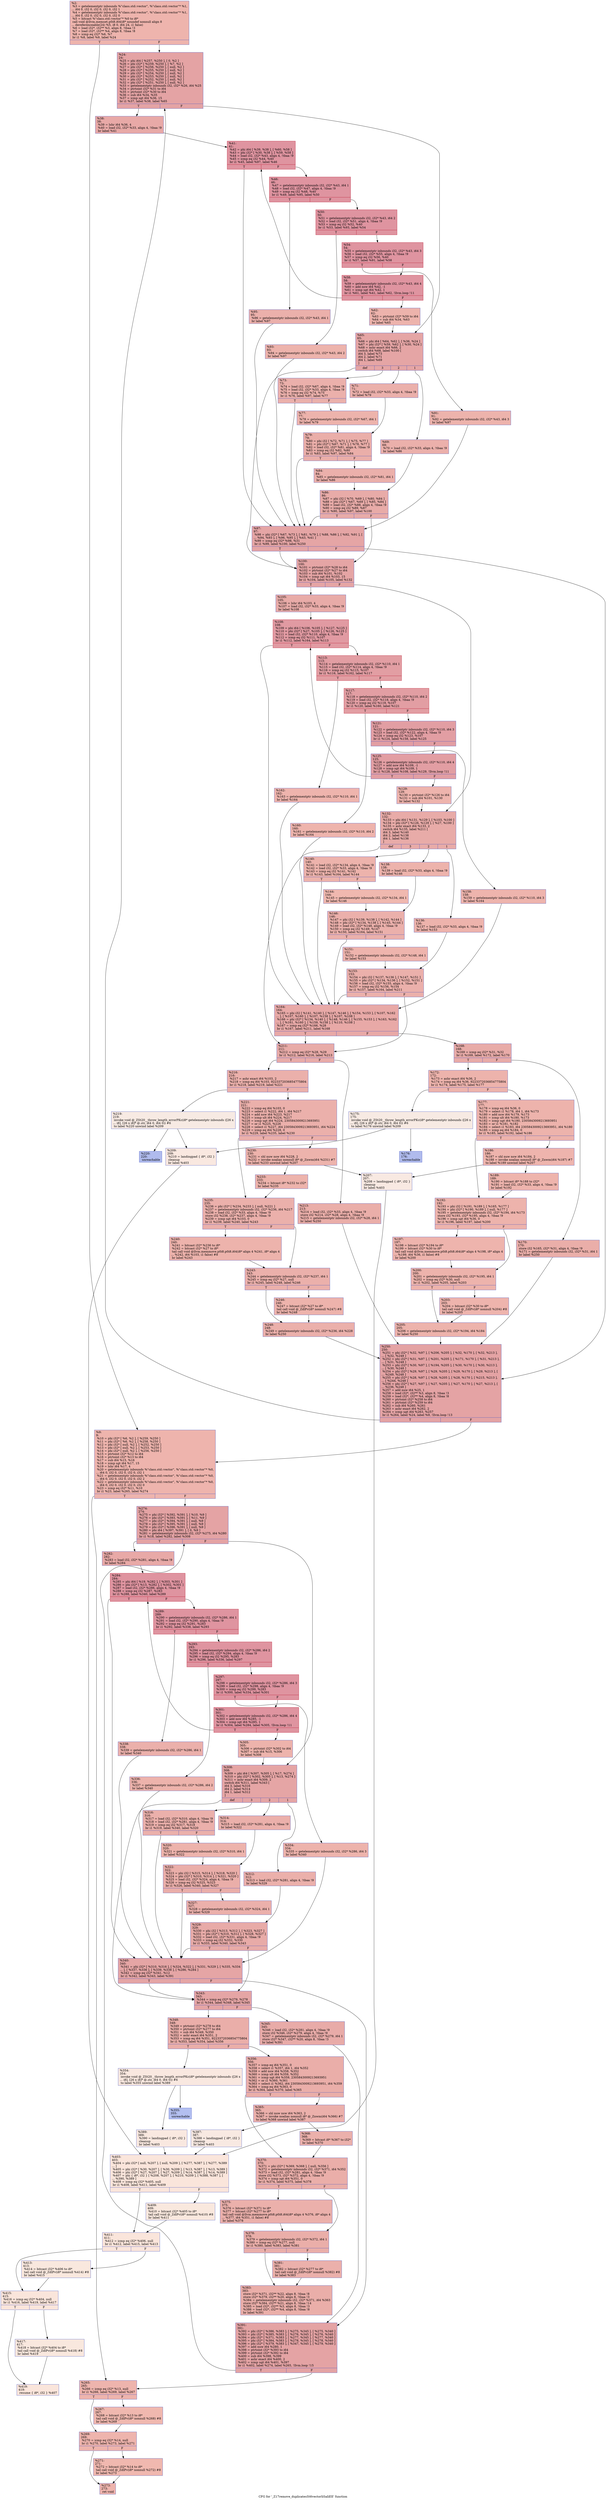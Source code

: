 digraph "CFG for '_Z17remove_duplicatesSt6vectorIiSaIiEE' function" {
	label="CFG for '_Z17remove_duplicatesSt6vectorIiSaIiEE' function";

	Node0x555f1c8ca290 [shape=record,color="#3d50c3ff", style=filled, fillcolor="#d8564670",label="{%2:\l  %3 = getelementptr inbounds %\"class.std::vector\", %\"class.std::vector\"* %1,\l... i64 0, i32 0, i32 0, i32 0, i32 1\l  %4 = getelementptr inbounds %\"class.std::vector\", %\"class.std::vector\"* %1,\l... i64 0, i32 0, i32 0, i32 0, i32 0\l  %5 = bitcast %\"class.std::vector\"* %0 to i8*\l  call void @llvm.memset.p0i8.i64(i8* noundef nonnull align 8\l... dereferenceable(24) %5, i8 0, i64 24, i1 false)\l  %6 = load i32*, i32** %3, align 8, !tbaa !3\l  %7 = load i32*, i32** %4, align 8, !tbaa !8\l  %8 = icmp eq i32* %6, %7\l  br i1 %8, label %9, label %24\l|{<s0>T|<s1>F}}"];
	Node0x555f1c8ca290:s0 -> Node0x555f1c8cac00;
	Node0x555f1c8ca290:s1 -> Node0x555f1c8cbe50;
	Node0x555f1c8cac00 [shape=record,color="#3d50c3ff", style=filled, fillcolor="#d8564670",label="{%9:\l9:                                                \l  %10 = phi i32* [ %6, %2 ], [ %259, %250 ]\l  %11 = phi i32* [ %6, %2 ], [ %258, %250 ]\l  %12 = phi i32* [ null, %2 ], [ %252, %250 ]\l  %13 = phi i32* [ null, %2 ], [ %253, %250 ]\l  %14 = phi i32* [ null, %2 ], [ %256, %250 ]\l  %15 = ptrtoint i32* %12 to i64\l  %16 = ptrtoint i32* %13 to i64\l  %17 = sub i64 %15, %16\l  %18 = icmp sgt i64 %17, 15\l  %19 = lshr i64 %17, 4\l  %20 = getelementptr inbounds %\"class.std::vector\", %\"class.std::vector\"* %0,\l... i64 0, i32 0, i32 0, i32 0, i32 1\l  %21 = getelementptr inbounds %\"class.std::vector\", %\"class.std::vector\"* %0,\l... i64 0, i32 0, i32 0, i32 0, i32 2\l  %22 = getelementptr inbounds %\"class.std::vector\", %\"class.std::vector\"* %0,\l... i64 0, i32 0, i32 0, i32 0, i32 0\l  %23 = icmp eq i32* %11, %10\l  br i1 %23, label %265, label %274\l|{<s0>T|<s1>F}}"];
	Node0x555f1c8cac00:s0 -> Node0x555f1c8ccbf0;
	Node0x555f1c8cac00:s1 -> Node0x555f1c8ccc80;
	Node0x555f1c8cbe50 [shape=record,color="#3d50c3ff", style=filled, fillcolor="#c32e3170",label="{%24:\l24:                                               \l  %25 = phi i64 [ %257, %250 ], [ 0, %2 ]\l  %26 = phi i32* [ %259, %250 ], [ %7, %2 ]\l  %27 = phi i32* [ %256, %250 ], [ null, %2 ]\l  %28 = phi i32* [ %255, %250 ], [ null, %2 ]\l  %29 = phi i32* [ %254, %250 ], [ null, %2 ]\l  %30 = phi i32* [ %253, %250 ], [ null, %2 ]\l  %31 = phi i32* [ %252, %250 ], [ null, %2 ]\l  %32 = phi i32* [ %251, %250 ], [ null, %2 ]\l  %33 = getelementptr inbounds i32, i32* %26, i64 %25\l  %34 = ptrtoint i32* %31 to i64\l  %35 = ptrtoint i32* %30 to i64\l  %36 = sub i64 %34, %35\l  %37 = icmp sgt i64 %36, 15\l  br i1 %37, label %38, label %65\l|{<s0>T|<s1>F}}"];
	Node0x555f1c8cbe50:s0 -> Node0x555f1c8cd970;
	Node0x555f1c8cbe50:s1 -> Node0x555f1c8cda00;
	Node0x555f1c8cd970 [shape=record,color="#3d50c3ff", style=filled, fillcolor="#ca3b3770",label="{%38:\l38:                                               \l  %39 = lshr i64 %36, 4\l  %40 = load i32, i32* %33, align 4, !tbaa !9\l  br label %41\l}"];
	Node0x555f1c8cd970 -> Node0x555f1c8cdd20;
	Node0x555f1c8cdd20 [shape=record,color="#b70d28ff", style=filled, fillcolor="#b70d2870",label="{%41:\l41:                                               \l  %42 = phi i64 [ %39, %38 ], [ %60, %58 ]\l  %43 = phi i32* [ %30, %38 ], [ %59, %58 ]\l  %44 = load i32, i32* %43, align 4, !tbaa !9\l  %45 = icmp eq i32 %44, %40\l  br i1 %45, label %97, label %46\l|{<s0>T|<s1>F}}"];
	Node0x555f1c8cdd20:s0 -> Node0x555f1c8ce7c0;
	Node0x555f1c8cdd20:s1 -> Node0x555f1c8ce850;
	Node0x555f1c8ce850 [shape=record,color="#b70d28ff", style=filled, fillcolor="#b70d2870",label="{%46:\l46:                                               \l  %47 = getelementptr inbounds i32, i32* %43, i64 1\l  %48 = load i32, i32* %47, align 4, !tbaa !9\l  %49 = icmp eq i32 %48, %40\l  br i1 %49, label %95, label %50\l|{<s0>T|<s1>F}}"];
	Node0x555f1c8ce850:s0 -> Node0x555f1c8ceb60;
	Node0x555f1c8ce850:s1 -> Node0x555f1c8cebb0;
	Node0x555f1c8cebb0 [shape=record,color="#b70d28ff", style=filled, fillcolor="#b70d2870",label="{%50:\l50:                                               \l  %51 = getelementptr inbounds i32, i32* %43, i64 2\l  %52 = load i32, i32* %51, align 4, !tbaa !9\l  %53 = icmp eq i32 %52, %40\l  br i1 %53, label %93, label %54\l|{<s0>T|<s1>F}}"];
	Node0x555f1c8cebb0:s0 -> Node0x555f1c8ceec0;
	Node0x555f1c8cebb0:s1 -> Node0x555f1c8cef10;
	Node0x555f1c8cef10 [shape=record,color="#b70d28ff", style=filled, fillcolor="#b70d2870",label="{%54:\l54:                                               \l  %55 = getelementptr inbounds i32, i32* %43, i64 3\l  %56 = load i32, i32* %55, align 4, !tbaa !9\l  %57 = icmp eq i32 %56, %40\l  br i1 %57, label %91, label %58\l|{<s0>T|<s1>F}}"];
	Node0x555f1c8cef10:s0 -> Node0x555f1c8cf220;
	Node0x555f1c8cef10:s1 -> Node0x555f1c8cde50;
	Node0x555f1c8cde50 [shape=record,color="#b70d28ff", style=filled, fillcolor="#b70d2870",label="{%58:\l58:                                               \l  %59 = getelementptr inbounds i32, i32* %43, i64 4\l  %60 = add nsw i64 %42, -1\l  %61 = icmp sgt i64 %42, 1\l  br i1 %61, label %41, label %62, !llvm.loop !11\l|{<s0>T|<s1>F}}"];
	Node0x555f1c8cde50:s0 -> Node0x555f1c8cdd20;
	Node0x555f1c8cde50:s1 -> Node0x555f1c8cf4e0;
	Node0x555f1c8cf4e0 [shape=record,color="#3d50c3ff", style=filled, fillcolor="#d6524470",label="{%62:\l62:                                               \l  %63 = ptrtoint i32* %59 to i64\l  %64 = sub i64 %34, %63\l  br label %65\l}"];
	Node0x555f1c8cf4e0 -> Node0x555f1c8cda00;
	Node0x555f1c8cda00 [shape=record,color="#3d50c3ff", style=filled, fillcolor="#c5333470",label="{%65:\l65:                                               \l  %66 = phi i64 [ %64, %62 ], [ %36, %24 ]\l  %67 = phi i32* [ %59, %62 ], [ %30, %24 ]\l  %68 = ashr exact i64 %66, 2\l  switch i64 %68, label %100 [\l    i64 3, label %73\l    i64 2, label %71\l    i64 1, label %69\l  ]\l|{<s0>def|<s1>3|<s2>2|<s3>1}}"];
	Node0x555f1c8cda00:s0 -> Node0x555f1c8cfdf0;
	Node0x555f1c8cda00:s1 -> Node0x555f1c8cfe40;
	Node0x555f1c8cda00:s2 -> Node0x555f1c8cfe90;
	Node0x555f1c8cda00:s3 -> Node0x555f1c8cff20;
	Node0x555f1c8cff20 [shape=record,color="#3d50c3ff", style=filled, fillcolor="#d24b4070",label="{%69:\l69:                                               \l  %70 = load i32, i32* %33, align 4, !tbaa !9\l  br label %86\l}"];
	Node0x555f1c8cff20 -> Node0x555f1c8d0070;
	Node0x555f1c8cfe90 [shape=record,color="#3d50c3ff", style=filled, fillcolor="#d24b4070",label="{%71:\l71:                                               \l  %72 = load i32, i32* %33, align 4, !tbaa !9\l  br label %79\l}"];
	Node0x555f1c8cfe90 -> Node0x555f1c8d01a0;
	Node0x555f1c8cfe40 [shape=record,color="#3d50c3ff", style=filled, fillcolor="#d24b4070",label="{%73:\l73:                                               \l  %74 = load i32, i32* %67, align 4, !tbaa !9\l  %75 = load i32, i32* %33, align 4, !tbaa !9\l  %76 = icmp eq i32 %74, %75\l  br i1 %76, label %97, label %77\l|{<s0>T|<s1>F}}"];
	Node0x555f1c8cfe40:s0 -> Node0x555f1c8ce7c0;
	Node0x555f1c8cfe40:s1 -> Node0x555f1c8d03d0;
	Node0x555f1c8d03d0 [shape=record,color="#3d50c3ff", style=filled, fillcolor="#d6524470",label="{%77:\l77:                                               \l  %78 = getelementptr inbounds i32, i32* %67, i64 1\l  br label %79\l}"];
	Node0x555f1c8d03d0 -> Node0x555f1c8d01a0;
	Node0x555f1c8d01a0 [shape=record,color="#3d50c3ff", style=filled, fillcolor="#d0473d70",label="{%79:\l79:                                               \l  %80 = phi i32 [ %72, %71 ], [ %75, %77 ]\l  %81 = phi i32* [ %67, %71 ], [ %78, %77 ]\l  %82 = load i32, i32* %81, align 4, !tbaa !9\l  %83 = icmp eq i32 %82, %80\l  br i1 %83, label %97, label %84\l|{<s0>T|<s1>F}}"];
	Node0x555f1c8d01a0:s0 -> Node0x555f1c8ce7c0;
	Node0x555f1c8d01a0:s1 -> Node0x555f1c8d0840;
	Node0x555f1c8d0840 [shape=record,color="#3d50c3ff", style=filled, fillcolor="#d24b4070",label="{%84:\l84:                                               \l  %85 = getelementptr inbounds i32, i32* %81, i64 1\l  br label %86\l}"];
	Node0x555f1c8d0840 -> Node0x555f1c8d0070;
	Node0x555f1c8d0070 [shape=record,color="#3d50c3ff", style=filled, fillcolor="#cc403a70",label="{%86:\l86:                                               \l  %87 = phi i32 [ %70, %69 ], [ %80, %84 ]\l  %88 = phi i32* [ %67, %69 ], [ %85, %84 ]\l  %89 = load i32, i32* %88, align 4, !tbaa !9\l  %90 = icmp eq i32 %89, %87\l  br i1 %90, label %97, label %100\l|{<s0>T|<s1>F}}"];
	Node0x555f1c8d0070:s0 -> Node0x555f1c8ce7c0;
	Node0x555f1c8d0070:s1 -> Node0x555f1c8cfdf0;
	Node0x555f1c8cf220 [shape=record,color="#3d50c3ff", style=filled, fillcolor="#d6524470",label="{%91:\l91:                                               \l  %92 = getelementptr inbounds i32, i32* %43, i64 3\l  br label %97\l}"];
	Node0x555f1c8cf220 -> Node0x555f1c8ce7c0;
	Node0x555f1c8ceec0 [shape=record,color="#3d50c3ff", style=filled, fillcolor="#d6524470",label="{%93:\l93:                                               \l  %94 = getelementptr inbounds i32, i32* %43, i64 2\l  br label %97\l}"];
	Node0x555f1c8ceec0 -> Node0x555f1c8ce7c0;
	Node0x555f1c8ceb60 [shape=record,color="#3d50c3ff", style=filled, fillcolor="#d24b4070",label="{%95:\l95:                                               \l  %96 = getelementptr inbounds i32, i32* %43, i64 1\l  br label %97\l}"];
	Node0x555f1c8ceb60 -> Node0x555f1c8ce7c0;
	Node0x555f1c8ce7c0 [shape=record,color="#3d50c3ff", style=filled, fillcolor="#c5333470",label="{%97:\l97:                                               \l  %98 = phi i32* [ %67, %73 ], [ %81, %79 ], [ %88, %86 ], [ %92, %91 ], [\l... %94, %93 ], [ %96, %95 ], [ %43, %41 ]\l  %99 = icmp eq i32* %98, %31\l  br i1 %99, label %100, label %250\l|{<s0>T|<s1>F}}"];
	Node0x555f1c8ce7c0:s0 -> Node0x555f1c8cfdf0;
	Node0x555f1c8ce7c0:s1 -> Node0x555f1c8cbf90;
	Node0x555f1c8cfdf0 [shape=record,color="#3d50c3ff", style=filled, fillcolor="#c5333470",label="{%100:\l100:                                              \l  %101 = ptrtoint i32* %28 to i64\l  %102 = ptrtoint i32* %27 to i64\l  %103 = sub i64 %101, %102\l  %104 = icmp sgt i64 %103, 15\l  br i1 %104, label %105, label %132\l|{<s0>T|<s1>F}}"];
	Node0x555f1c8cfdf0:s0 -> Node0x555f1c8d1540;
	Node0x555f1c8cfdf0:s1 -> Node0x555f1c8d1590;
	Node0x555f1c8d1540 [shape=record,color="#3d50c3ff", style=filled, fillcolor="#cc403a70",label="{%105:\l105:                                              \l  %106 = lshr i64 %103, 4\l  %107 = load i32, i32* %33, align 4, !tbaa !9\l  br label %108\l}"];
	Node0x555f1c8d1540 -> Node0x555f1c8d1790;
	Node0x555f1c8d1790 [shape=record,color="#b70d28ff", style=filled, fillcolor="#bb1b2c70",label="{%108:\l108:                                              \l  %109 = phi i64 [ %106, %105 ], [ %127, %125 ]\l  %110 = phi i32* [ %27, %105 ], [ %126, %125 ]\l  %111 = load i32, i32* %110, align 4, !tbaa !9\l  %112 = icmp eq i32 %111, %107\l  br i1 %112, label %164, label %113\l|{<s0>T|<s1>F}}"];
	Node0x555f1c8d1790:s0 -> Node0x555f1c8d1b30;
	Node0x555f1c8d1790:s1 -> Node0x555f1c8d1b80;
	Node0x555f1c8d1b80 [shape=record,color="#b70d28ff", style=filled, fillcolor="#be242e70",label="{%113:\l113:                                              \l  %114 = getelementptr inbounds i32, i32* %110, i64 1\l  %115 = load i32, i32* %114, align 4, !tbaa !9\l  %116 = icmp eq i32 %115, %107\l  br i1 %116, label %162, label %117\l|{<s0>T|<s1>F}}"];
	Node0x555f1c8d1b80:s0 -> Node0x555f1c8d1e20;
	Node0x555f1c8d1b80:s1 -> Node0x555f1c8d1e70;
	Node0x555f1c8d1e70 [shape=record,color="#b70d28ff", style=filled, fillcolor="#be242e70",label="{%117:\l117:                                              \l  %118 = getelementptr inbounds i32, i32* %110, i64 2\l  %119 = load i32, i32* %118, align 4, !tbaa !9\l  %120 = icmp eq i32 %119, %107\l  br i1 %120, label %160, label %121\l|{<s0>T|<s1>F}}"];
	Node0x555f1c8d1e70:s0 -> Node0x555f1c8d2110;
	Node0x555f1c8d1e70:s1 -> Node0x555f1c8d2160;
	Node0x555f1c8d2160 [shape=record,color="#3d50c3ff", style=filled, fillcolor="#be242e70",label="{%121:\l121:                                              \l  %122 = getelementptr inbounds i32, i32* %110, i64 3\l  %123 = load i32, i32* %122, align 4, !tbaa !9\l  %124 = icmp eq i32 %123, %107\l  br i1 %124, label %158, label %125\l|{<s0>T|<s1>F}}"];
	Node0x555f1c8d2160:s0 -> Node0x555f1c8d2400;
	Node0x555f1c8d2160:s1 -> Node0x555f1c8d1850;
	Node0x555f1c8d1850 [shape=record,color="#3d50c3ff", style=filled, fillcolor="#be242e70",label="{%125:\l125:                                              \l  %126 = getelementptr inbounds i32, i32* %110, i64 4\l  %127 = add nsw i64 %109, -1\l  %128 = icmp sgt i64 %109, 1\l  br i1 %128, label %108, label %129, !llvm.loop !11\l|{<s0>T|<s1>F}}"];
	Node0x555f1c8d1850:s0 -> Node0x555f1c8d1790;
	Node0x555f1c8d1850:s1 -> Node0x555f1c8d2ed0;
	Node0x555f1c8d2ed0 [shape=record,color="#3d50c3ff", style=filled, fillcolor="#d8564670",label="{%129:\l129:                                              \l  %130 = ptrtoint i32* %126 to i64\l  %131 = sub i64 %101, %130\l  br label %132\l}"];
	Node0x555f1c8d2ed0 -> Node0x555f1c8d1590;
	Node0x555f1c8d1590 [shape=record,color="#3d50c3ff", style=filled, fillcolor="#cc403a70",label="{%132:\l132:                                              \l  %133 = phi i64 [ %131, %129 ], [ %103, %100 ]\l  %134 = phi i32* [ %126, %129 ], [ %27, %100 ]\l  %135 = ashr exact i64 %133, 2\l  switch i64 %135, label %211 [\l    i64 3, label %140\l    i64 2, label %138\l    i64 1, label %136\l  ]\l|{<s0>def|<s1>3|<s2>2|<s3>1}}"];
	Node0x555f1c8d1590:s0 -> Node0x555f1c8d3940;
	Node0x555f1c8d1590:s1 -> Node0x555f1c8d3990;
	Node0x555f1c8d1590:s2 -> Node0x555f1c8d39e0;
	Node0x555f1c8d1590:s3 -> Node0x555f1c8d3a30;
	Node0x555f1c8d3a30 [shape=record,color="#3d50c3ff", style=filled, fillcolor="#d6524470",label="{%136:\l136:                                              \l  %137 = load i32, i32* %33, align 4, !tbaa !9\l  br label %153\l}"];
	Node0x555f1c8d3a30 -> Node0x555f1c8d3c50;
	Node0x555f1c8d39e0 [shape=record,color="#3d50c3ff", style=filled, fillcolor="#d6524470",label="{%138:\l138:                                              \l  %139 = load i32, i32* %33, align 4, !tbaa !9\l  br label %146\l}"];
	Node0x555f1c8d39e0 -> Node0x555f1c8d3d80;
	Node0x555f1c8d3990 [shape=record,color="#3d50c3ff", style=filled, fillcolor="#d6524470",label="{%140:\l140:                                              \l  %141 = load i32, i32* %134, align 4, !tbaa !9\l  %142 = load i32, i32* %33, align 4, !tbaa !9\l  %143 = icmp eq i32 %141, %142\l  br i1 %143, label %164, label %144\l|{<s0>T|<s1>F}}"];
	Node0x555f1c8d3990:s0 -> Node0x555f1c8d1b30;
	Node0x555f1c8d3990:s1 -> Node0x555f1c8d3fb0;
	Node0x555f1c8d3fb0 [shape=record,color="#3d50c3ff", style=filled, fillcolor="#dc5d4a70",label="{%144:\l144:                                              \l  %145 = getelementptr inbounds i32, i32* %134, i64 1\l  br label %146\l}"];
	Node0x555f1c8d3fb0 -> Node0x555f1c8d3d80;
	Node0x555f1c8d3d80 [shape=record,color="#3d50c3ff", style=filled, fillcolor="#d24b4070",label="{%146:\l146:                                              \l  %147 = phi i32 [ %139, %138 ], [ %142, %144 ]\l  %148 = phi i32* [ %134, %138 ], [ %145, %144 ]\l  %149 = load i32, i32* %148, align 4, !tbaa !9\l  %150 = icmp eq i32 %149, %147\l  br i1 %150, label %164, label %151\l|{<s0>T|<s1>F}}"];
	Node0x555f1c8d3d80:s0 -> Node0x555f1c8d1b30;
	Node0x555f1c8d3d80:s1 -> Node0x555f1c8d4420;
	Node0x555f1c8d4420 [shape=record,color="#3d50c3ff", style=filled, fillcolor="#d8564670",label="{%151:\l151:                                              \l  %152 = getelementptr inbounds i32, i32* %148, i64 1\l  br label %153\l}"];
	Node0x555f1c8d4420 -> Node0x555f1c8d3c50;
	Node0x555f1c8d3c50 [shape=record,color="#3d50c3ff", style=filled, fillcolor="#d24b4070",label="{%153:\l153:                                              \l  %154 = phi i32 [ %137, %136 ], [ %147, %151 ]\l  %155 = phi i32* [ %134, %136 ], [ %152, %151 ]\l  %156 = load i32, i32* %155, align 4, !tbaa !9\l  %157 = icmp eq i32 %156, %154\l  br i1 %157, label %164, label %211\l|{<s0>T|<s1>F}}"];
	Node0x555f1c8d3c50:s0 -> Node0x555f1c8d1b30;
	Node0x555f1c8d3c50:s1 -> Node0x555f1c8d3940;
	Node0x555f1c8d2400 [shape=record,color="#3d50c3ff", style=filled, fillcolor="#d8564670",label="{%158:\l158:                                              \l  %159 = getelementptr inbounds i32, i32* %110, i64 3\l  br label %164\l}"];
	Node0x555f1c8d2400 -> Node0x555f1c8d1b30;
	Node0x555f1c8d2110 [shape=record,color="#3d50c3ff", style=filled, fillcolor="#d8564670",label="{%160:\l160:                                              \l  %161 = getelementptr inbounds i32, i32* %110, i64 2\l  br label %164\l}"];
	Node0x555f1c8d2110 -> Node0x555f1c8d1b30;
	Node0x555f1c8d1e20 [shape=record,color="#3d50c3ff", style=filled, fillcolor="#d8564670",label="{%162:\l162:                                              \l  %163 = getelementptr inbounds i32, i32* %110, i64 1\l  br label %164\l}"];
	Node0x555f1c8d1e20 -> Node0x555f1c8d1b30;
	Node0x555f1c8d1b30 [shape=record,color="#3d50c3ff", style=filled, fillcolor="#ca3b3770",label="{%164:\l164:                                              \l  %165 = phi i32 [ %141, %140 ], [ %147, %146 ], [ %154, %153 ], [ %107, %162\l... ], [ %107, %160 ], [ %107, %158 ], [ %107, %108 ]\l  %166 = phi i32* [ %134, %140 ], [ %148, %146 ], [ %155, %153 ], [ %163, %162\l... ], [ %161, %160 ], [ %159, %158 ], [ %110, %108 ]\l  %167 = icmp eq i32* %166, %28\l  br i1 %167, label %211, label %168\l|{<s0>T|<s1>F}}"];
	Node0x555f1c8d1b30:s0 -> Node0x555f1c8d3940;
	Node0x555f1c8d1b30:s1 -> Node0x555f1c8d4fe0;
	Node0x555f1c8d4fe0 [shape=record,color="#3d50c3ff", style=filled, fillcolor="#cc403a70",label="{%168:\l168:                                              \l  %169 = icmp eq i32* %31, %32\l  br i1 %169, label %172, label %170\l|{<s0>T|<s1>F}}"];
	Node0x555f1c8d4fe0:s0 -> Node0x555f1c8d5170;
	Node0x555f1c8d4fe0:s1 -> Node0x555f1c8d51c0;
	Node0x555f1c8d51c0 [shape=record,color="#3d50c3ff", style=filled, fillcolor="#d0473d70",label="{%170:\l170:                                              \l  store i32 %165, i32* %31, align 4, !tbaa !9\l  %171 = getelementptr inbounds i32, i32* %31, i64 1\l  br label %250\l}"];
	Node0x555f1c8d51c0 -> Node0x555f1c8cbf90;
	Node0x555f1c8d5170 [shape=record,color="#3d50c3ff", style=filled, fillcolor="#d6524470",label="{%172:\l172:                                              \l  %173 = ashr exact i64 %36, 2\l  %174 = icmp eq i64 %36, 9223372036854775804\l  br i1 %174, label %175, label %177\l|{<s0>T|<s1>F}}"];
	Node0x555f1c8d5170:s0 -> Node0x555f1c8d55a0;
	Node0x555f1c8d5170:s1 -> Node0x555f1c8d55f0;
	Node0x555f1c8d55a0 [shape=record,color="#3d50c3ff", style=filled, fillcolor="#eed0c070",label="{%175:\l175:                                              \l  invoke void @_ZSt20__throw_length_errorPKc(i8* getelementptr inbounds ([26 x\l... i8], [26 x i8]* @.str, i64 0, i64 0)) #6\l          to label %176 unwind label %209\l}"];
	Node0x555f1c8d55a0 -> Node0x555f1c8d5780;
	Node0x555f1c8d55a0 -> Node0x555f1c8d57d0;
	Node0x555f1c8d5780 [shape=record,color="#3d50c3ff", style=filled, fillcolor="#4c66d670",label="{%176:\l176:                                              \l  unreachable\l}"];
	Node0x555f1c8d55f0 [shape=record,color="#3d50c3ff", style=filled, fillcolor="#d6524470",label="{%177:\l177:                                              \l  %178 = icmp eq i64 %36, 0\l  %179 = select i1 %178, i64 1, i64 %173\l  %180 = add nsw i64 %179, %173\l  %181 = icmp ult i64 %180, %173\l  %182 = icmp ugt i64 %180, 2305843009213693951\l  %183 = or i1 %181, %182\l  %184 = select i1 %183, i64 2305843009213693951, i64 %180\l  %185 = icmp eq i64 %184, 0\l  br i1 %185, label %192, label %186\l|{<s0>T|<s1>F}}"];
	Node0x555f1c8d55f0:s0 -> Node0x555f1c8d5ef0;
	Node0x555f1c8d55f0:s1 -> Node0x555f1c8d5f40;
	Node0x555f1c8d5f40 [shape=record,color="#3d50c3ff", style=filled, fillcolor="#d8564670",label="{%186:\l186:                                              \l  %187 = shl nuw nsw i64 %184, 2\l  %188 = invoke noalias nonnull i8* @_Znwm(i64 %187) #7\l          to label %189 unwind label %207\l}"];
	Node0x555f1c8d5f40 -> Node0x555f1c8d60d0;
	Node0x555f1c8d5f40 -> Node0x555f1c8d6120;
	Node0x555f1c8d60d0 [shape=record,color="#3d50c3ff", style=filled, fillcolor="#d8564670",label="{%189:\l189:                                              \l  %190 = bitcast i8* %188 to i32*\l  %191 = load i32, i32* %33, align 4, !tbaa !9\l  br label %192\l}"];
	Node0x555f1c8d60d0 -> Node0x555f1c8d5ef0;
	Node0x555f1c8d5ef0 [shape=record,color="#3d50c3ff", style=filled, fillcolor="#d6524470",label="{%192:\l192:                                              \l  %193 = phi i32 [ %191, %189 ], [ %165, %177 ]\l  %194 = phi i32* [ %190, %189 ], [ null, %177 ]\l  %195 = getelementptr inbounds i32, i32* %194, i64 %173\l  store i32 %193, i32* %195, align 4, !tbaa !9\l  %196 = icmp sgt i64 %36, 0\l  br i1 %196, label %197, label %200\l|{<s0>T|<s1>F}}"];
	Node0x555f1c8d5ef0:s0 -> Node0x555f1c8d67c0;
	Node0x555f1c8d5ef0:s1 -> Node0x555f1c8d6810;
	Node0x555f1c8d67c0 [shape=record,color="#3d50c3ff", style=filled, fillcolor="#d8564670",label="{%197:\l197:                                              \l  %198 = bitcast i32* %194 to i8*\l  %199 = bitcast i32* %30 to i8*\l  tail call void @llvm.memmove.p0i8.p0i8.i64(i8* align 4 %198, i8* align 4\l... %199, i64 %36, i1 false) #8\l  br label %200\l}"];
	Node0x555f1c8d67c0 -> Node0x555f1c8d6810;
	Node0x555f1c8d6810 [shape=record,color="#3d50c3ff", style=filled, fillcolor="#d6524470",label="{%200:\l200:                                              \l  %201 = getelementptr inbounds i32, i32* %195, i64 1\l  %202 = icmp eq i32* %30, null\l  br i1 %202, label %205, label %203\l|{<s0>T|<s1>F}}"];
	Node0x555f1c8d6810:s0 -> Node0x555f1c8d6ea0;
	Node0x555f1c8d6810:s1 -> Node0x555f1c8d6ef0;
	Node0x555f1c8d6ef0 [shape=record,color="#3d50c3ff", style=filled, fillcolor="#d8564670",label="{%203:\l203:                                              \l  %204 = bitcast i32* %30 to i8*\l  tail call void @_ZdlPv(i8* nonnull %204) #8\l  br label %205\l}"];
	Node0x555f1c8d6ef0 -> Node0x555f1c8d6ea0;
	Node0x555f1c8d6ea0 [shape=record,color="#3d50c3ff", style=filled, fillcolor="#d6524470",label="{%205:\l205:                                              \l  %206 = getelementptr inbounds i32, i32* %194, i64 %184\l  br label %250\l}"];
	Node0x555f1c8d6ea0 -> Node0x555f1c8cbf90;
	Node0x555f1c8d6120 [shape=record,color="#3d50c3ff", style=filled, fillcolor="#efcebd70",label="{%207:\l207:                                              \l  %208 = landingpad \{ i8*, i32 \}\l          cleanup\l  br label %403\l}"];
	Node0x555f1c8d6120 -> Node0x555f1c8d7410;
	Node0x555f1c8d57d0 [shape=record,color="#3d50c3ff", style=filled, fillcolor="#f1ccb870",label="{%209:\l209:                                              \l  %210 = landingpad \{ i8*, i32 \}\l          cleanup\l  br label %403\l}"];
	Node0x555f1c8d57d0 -> Node0x555f1c8d7410;
	Node0x555f1c8d3940 [shape=record,color="#3d50c3ff", style=filled, fillcolor="#cc403a70",label="{%211:\l211:                                              \l  %212 = icmp eq i32* %28, %29\l  br i1 %212, label %216, label %213\l|{<s0>T|<s1>F}}"];
	Node0x555f1c8d3940:s0 -> Node0x555f1c8d7640;
	Node0x555f1c8d3940:s1 -> Node0x555f1c8d7690;
	Node0x555f1c8d7690 [shape=record,color="#3d50c3ff", style=filled, fillcolor="#d0473d70",label="{%213:\l213:                                              \l  %214 = load i32, i32* %33, align 4, !tbaa !9\l  store i32 %214, i32* %28, align 4, !tbaa !9\l  %215 = getelementptr inbounds i32, i32* %28, i64 1\l  br label %250\l}"];
	Node0x555f1c8d7690 -> Node0x555f1c8cbf90;
	Node0x555f1c8d7640 [shape=record,color="#3d50c3ff", style=filled, fillcolor="#d24b4070",label="{%216:\l216:                                              \l  %217 = ashr exact i64 %103, 2\l  %218 = icmp eq i64 %103, 9223372036854775804\l  br i1 %218, label %219, label %221\l|{<s0>T|<s1>F}}"];
	Node0x555f1c8d7640:s0 -> Node0x555f1c8d7ae0;
	Node0x555f1c8d7640:s1 -> Node0x555f1c8d7b30;
	Node0x555f1c8d7ae0 [shape=record,color="#3d50c3ff", style=filled, fillcolor="#eed0c070",label="{%219:\l219:                                              \l  invoke void @_ZSt20__throw_length_errorPKc(i8* getelementptr inbounds ([26 x\l... i8], [26 x i8]* @.str, i64 0, i64 0)) #6\l          to label %220 unwind label %209\l}"];
	Node0x555f1c8d7ae0 -> Node0x555f1c8d7c60;
	Node0x555f1c8d7ae0 -> Node0x555f1c8d57d0;
	Node0x555f1c8d7c60 [shape=record,color="#3d50c3ff", style=filled, fillcolor="#4c66d670",label="{%220:\l220:                                              \l  unreachable\l}"];
	Node0x555f1c8d7b30 [shape=record,color="#3d50c3ff", style=filled, fillcolor="#d24b4070",label="{%221:\l221:                                              \l  %222 = icmp eq i64 %103, 0\l  %223 = select i1 %222, i64 1, i64 %217\l  %224 = add nsw i64 %223, %217\l  %225 = icmp ult i64 %224, %217\l  %226 = icmp ugt i64 %224, 2305843009213693951\l  %227 = or i1 %225, %226\l  %228 = select i1 %227, i64 2305843009213693951, i64 %224\l  %229 = icmp eq i64 %228, 0\l  br i1 %229, label %235, label %230\l|{<s0>T|<s1>F}}"];
	Node0x555f1c8d7b30:s0 -> Node0x555f1c8d8260;
	Node0x555f1c8d7b30:s1 -> Node0x555f1c8d82b0;
	Node0x555f1c8d82b0 [shape=record,color="#3d50c3ff", style=filled, fillcolor="#d6524470",label="{%230:\l230:                                              \l  %231 = shl nuw nsw i64 %228, 2\l  %232 = invoke noalias nonnull i8* @_Znwm(i64 %231) #7\l          to label %233 unwind label %207\l}"];
	Node0x555f1c8d82b0 -> Node0x555f1c8d8440;
	Node0x555f1c8d82b0 -> Node0x555f1c8d6120;
	Node0x555f1c8d8440 [shape=record,color="#3d50c3ff", style=filled, fillcolor="#d6524470",label="{%233:\l233:                                              \l  %234 = bitcast i8* %232 to i32*\l  br label %235\l}"];
	Node0x555f1c8d8440 -> Node0x555f1c8d8260;
	Node0x555f1c8d8260 [shape=record,color="#3d50c3ff", style=filled, fillcolor="#d24b4070",label="{%235:\l235:                                              \l  %236 = phi i32* [ %234, %233 ], [ null, %221 ]\l  %237 = getelementptr inbounds i32, i32* %236, i64 %217\l  %238 = load i32, i32* %33, align 4, !tbaa !9\l  store i32 %238, i32* %237, align 4, !tbaa !9\l  %239 = icmp sgt i64 %103, 0\l  br i1 %239, label %240, label %243\l|{<s0>T|<s1>F}}"];
	Node0x555f1c8d8260:s0 -> Node0x555f1c8d88c0;
	Node0x555f1c8d8260:s1 -> Node0x555f1c8d8910;
	Node0x555f1c8d88c0 [shape=record,color="#3d50c3ff", style=filled, fillcolor="#d6524470",label="{%240:\l240:                                              \l  %241 = bitcast i32* %236 to i8*\l  %242 = bitcast i32* %27 to i8*\l  tail call void @llvm.memmove.p0i8.p0i8.i64(i8* align 4 %241, i8* align 4\l... %242, i64 %103, i1 false) #8\l  br label %243\l}"];
	Node0x555f1c8d88c0 -> Node0x555f1c8d8910;
	Node0x555f1c8d8910 [shape=record,color="#3d50c3ff", style=filled, fillcolor="#d24b4070",label="{%243:\l243:                                              \l  %244 = getelementptr inbounds i32, i32* %237, i64 1\l  %245 = icmp eq i32* %27, null\l  br i1 %245, label %248, label %246\l|{<s0>T|<s1>F}}"];
	Node0x555f1c8d8910:s0 -> Node0x555f1c8d8e20;
	Node0x555f1c8d8910:s1 -> Node0x555f1c8d8e70;
	Node0x555f1c8d8e70 [shape=record,color="#3d50c3ff", style=filled, fillcolor="#d6524470",label="{%246:\l246:                                              \l  %247 = bitcast i32* %27 to i8*\l  tail call void @_ZdlPv(i8* nonnull %247) #8\l  br label %248\l}"];
	Node0x555f1c8d8e70 -> Node0x555f1c8d8e20;
	Node0x555f1c8d8e20 [shape=record,color="#3d50c3ff", style=filled, fillcolor="#d24b4070",label="{%248:\l248:                                              \l  %249 = getelementptr inbounds i32, i32* %236, i64 %228\l  br label %250\l}"];
	Node0x555f1c8d8e20 -> Node0x555f1c8cbf90;
	Node0x555f1c8cbf90 [shape=record,color="#3d50c3ff", style=filled, fillcolor="#c32e3170",label="{%250:\l250:                                              \l  %251 = phi i32* [ %32, %97 ], [ %206, %205 ], [ %32, %170 ], [ %32, %213 ],\l... [ %32, %248 ]\l  %252 = phi i32* [ %31, %97 ], [ %201, %205 ], [ %171, %170 ], [ %31, %213 ],\l... [ %31, %248 ]\l  %253 = phi i32* [ %30, %97 ], [ %194, %205 ], [ %30, %170 ], [ %30, %213 ],\l... [ %30, %248 ]\l  %254 = phi i32* [ %29, %97 ], [ %29, %205 ], [ %29, %170 ], [ %29, %213 ], [\l... %249, %248 ]\l  %255 = phi i32* [ %28, %97 ], [ %28, %205 ], [ %28, %170 ], [ %215, %213 ],\l... [ %244, %248 ]\l  %256 = phi i32* [ %27, %97 ], [ %27, %205 ], [ %27, %170 ], [ %27, %213 ], [\l... %236, %248 ]\l  %257 = add nuw i64 %25, 1\l  %258 = load i32*, i32** %3, align 8, !tbaa !3\l  %259 = load i32*, i32** %4, align 8, !tbaa !8\l  %260 = ptrtoint i32* %258 to i64\l  %261 = ptrtoint i32* %259 to i64\l  %262 = sub i64 %260, %261\l  %263 = ashr exact i64 %262, 2\l  %264 = icmp ugt i64 %263, %257\l  br i1 %264, label %24, label %9, !llvm.loop !13\l|{<s0>T|<s1>F}}"];
	Node0x555f1c8cbf90:s0 -> Node0x555f1c8cbe50;
	Node0x555f1c8cbf90:s1 -> Node0x555f1c8cac00;
	Node0x555f1c8ccbf0 [shape=record,color="#3d50c3ff", style=filled, fillcolor="#d8564670",label="{%265:\l265:                                              \l  %266 = icmp eq i32* %13, null\l  br i1 %266, label %269, label %267\l|{<s0>T|<s1>F}}"];
	Node0x555f1c8ccbf0:s0 -> Node0x555f1c8db210;
	Node0x555f1c8ccbf0:s1 -> Node0x555f1c8db260;
	Node0x555f1c8db260 [shape=record,color="#3d50c3ff", style=filled, fillcolor="#dc5d4a70",label="{%267:\l267:                                              \l  %268 = bitcast i32* %13 to i8*\l  tail call void @_ZdlPv(i8* nonnull %268) #8\l  br label %269\l}"];
	Node0x555f1c8db260 -> Node0x555f1c8db210;
	Node0x555f1c8db210 [shape=record,color="#3d50c3ff", style=filled, fillcolor="#d8564670",label="{%269:\l269:                                              \l  %270 = icmp eq i32* %14, null\l  br i1 %270, label %273, label %271\l|{<s0>T|<s1>F}}"];
	Node0x555f1c8db210:s0 -> Node0x555f1c8db5c0;
	Node0x555f1c8db210:s1 -> Node0x555f1c8db610;
	Node0x555f1c8db610 [shape=record,color="#3d50c3ff", style=filled, fillcolor="#dc5d4a70",label="{%271:\l271:                                              \l  %272 = bitcast i32* %14 to i8*\l  tail call void @_ZdlPv(i8* nonnull %272) #8\l  br label %273\l}"];
	Node0x555f1c8db610 -> Node0x555f1c8db5c0;
	Node0x555f1c8db5c0 [shape=record,color="#3d50c3ff", style=filled, fillcolor="#d8564670",label="{%273:\l273:                                              \l  ret void\l}"];
	Node0x555f1c8ccc80 [shape=record,color="#3d50c3ff", style=filled, fillcolor="#c32e3170",label="{%274:\l274:                                              \l  %275 = phi i32* [ %392, %391 ], [ %10, %9 ]\l  %276 = phi i32* [ %393, %391 ], [ %11, %9 ]\l  %277 = phi i32* [ %394, %391 ], [ null, %9 ]\l  %278 = phi i32* [ %395, %391 ], [ null, %9 ]\l  %279 = phi i32* [ %396, %391 ], [ null, %9 ]\l  %280 = phi i64 [ %397, %391 ], [ 0, %9 ]\l  %281 = getelementptr inbounds i32, i32* %275, i64 %280\l  br i1 %18, label %282, label %308\l|{<s0>T|<s1>F}}"];
	Node0x555f1c8ccc80:s0 -> Node0x555f1c8dbe40;
	Node0x555f1c8ccc80:s1 -> Node0x555f1c8dbe90;
	Node0x555f1c8dbe40 [shape=record,color="#3d50c3ff", style=filled, fillcolor="#ca3b3770",label="{%282:\l282:                                              \l  %283 = load i32, i32* %281, align 4, !tbaa !9\l  br label %284\l}"];
	Node0x555f1c8dbe40 -> Node0x555f1c8dc000;
	Node0x555f1c8dc000 [shape=record,color="#b70d28ff", style=filled, fillcolor="#b70d2870",label="{%284:\l284:                                              \l  %285 = phi i64 [ %19, %282 ], [ %303, %301 ]\l  %286 = phi i32* [ %13, %282 ], [ %302, %301 ]\l  %287 = load i32, i32* %286, align 4, !tbaa !9\l  %288 = icmp eq i32 %287, %283\l  br i1 %288, label %340, label %289\l|{<s0>T|<s1>F}}"];
	Node0x555f1c8dc000:s0 -> Node0x555f1c8dc370;
	Node0x555f1c8dc000:s1 -> Node0x555f1c8dc400;
	Node0x555f1c8dc400 [shape=record,color="#b70d28ff", style=filled, fillcolor="#b70d2870",label="{%289:\l289:                                              \l  %290 = getelementptr inbounds i32, i32* %286, i64 1\l  %291 = load i32, i32* %290, align 4, !tbaa !9\l  %292 = icmp eq i32 %291, %283\l  br i1 %292, label %338, label %293\l|{<s0>T|<s1>F}}"];
	Node0x555f1c8dc400:s0 -> Node0x555f1c8dc6e0;
	Node0x555f1c8dc400:s1 -> Node0x555f1c8dc730;
	Node0x555f1c8dc730 [shape=record,color="#b70d28ff", style=filled, fillcolor="#b70d2870",label="{%293:\l293:                                              \l  %294 = getelementptr inbounds i32, i32* %286, i64 2\l  %295 = load i32, i32* %294, align 4, !tbaa !9\l  %296 = icmp eq i32 %295, %283\l  br i1 %296, label %336, label %297\l|{<s0>T|<s1>F}}"];
	Node0x555f1c8dc730:s0 -> Node0x555f1c8dca10;
	Node0x555f1c8dc730:s1 -> Node0x555f1c8dca60;
	Node0x555f1c8dca60 [shape=record,color="#b70d28ff", style=filled, fillcolor="#b70d2870",label="{%297:\l297:                                              \l  %298 = getelementptr inbounds i32, i32* %286, i64 3\l  %299 = load i32, i32* %298, align 4, !tbaa !9\l  %300 = icmp eq i32 %299, %283\l  br i1 %300, label %334, label %301\l|{<s0>T|<s1>F}}"];
	Node0x555f1c8dca60:s0 -> Node0x555f1c8dcd40;
	Node0x555f1c8dca60:s1 -> Node0x555f1c8dc0c0;
	Node0x555f1c8dc0c0 [shape=record,color="#b70d28ff", style=filled, fillcolor="#b70d2870",label="{%301:\l301:                                              \l  %302 = getelementptr inbounds i32, i32* %286, i64 4\l  %303 = add nsw i64 %285, -1\l  %304 = icmp sgt i64 %285, 1\l  br i1 %304, label %284, label %305, !llvm.loop !11\l|{<s0>T|<s1>F}}"];
	Node0x555f1c8dc0c0:s0 -> Node0x555f1c8dc000;
	Node0x555f1c8dc0c0:s1 -> Node0x555f1c8dd000;
	Node0x555f1c8dd000 [shape=record,color="#3d50c3ff", style=filled, fillcolor="#d6524470",label="{%305:\l305:                                              \l  %306 = ptrtoint i32* %302 to i64\l  %307 = sub i64 %15, %306\l  br label %308\l}"];
	Node0x555f1c8dd000 -> Node0x555f1c8dbe90;
	Node0x555f1c8dbe90 [shape=record,color="#3d50c3ff", style=filled, fillcolor="#c5333470",label="{%308:\l308:                                              \l  %309 = phi i64 [ %307, %305 ], [ %17, %274 ]\l  %310 = phi i32* [ %302, %305 ], [ %13, %274 ]\l  %311 = ashr exact i64 %309, 2\l  switch i64 %311, label %343 [\l    i64 3, label %316\l    i64 2, label %314\l    i64 1, label %312\l  ]\l|{<s0>def|<s1>3|<s2>2|<s3>1}}"];
	Node0x555f1c8dbe90:s0 -> Node0x555f1c8dd460;
	Node0x555f1c8dbe90:s1 -> Node0x555f1c8dd4b0;
	Node0x555f1c8dbe90:s2 -> Node0x555f1c8dd500;
	Node0x555f1c8dbe90:s3 -> Node0x555f1c8dd550;
	Node0x555f1c8dd550 [shape=record,color="#3d50c3ff", style=filled, fillcolor="#d24b4070",label="{%312:\l312:                                              \l  %313 = load i32, i32* %281, align 4, !tbaa !9\l  br label %329\l}"];
	Node0x555f1c8dd550 -> Node0x555f1c8dd770;
	Node0x555f1c8dd500 [shape=record,color="#3d50c3ff", style=filled, fillcolor="#d24b4070",label="{%314:\l314:                                              \l  %315 = load i32, i32* %281, align 4, !tbaa !9\l  br label %322\l}"];
	Node0x555f1c8dd500 -> Node0x555f1c8dd8a0;
	Node0x555f1c8dd4b0 [shape=record,color="#3d50c3ff", style=filled, fillcolor="#d24b4070",label="{%316:\l316:                                              \l  %317 = load i32, i32* %310, align 4, !tbaa !9\l  %318 = load i32, i32* %281, align 4, !tbaa !9\l  %319 = icmp eq i32 %317, %318\l  br i1 %319, label %340, label %320\l|{<s0>T|<s1>F}}"];
	Node0x555f1c8dd4b0:s0 -> Node0x555f1c8dc370;
	Node0x555f1c8dd4b0:s1 -> Node0x555f1c8ddad0;
	Node0x555f1c8ddad0 [shape=record,color="#3d50c3ff", style=filled, fillcolor="#d6524470",label="{%320:\l320:                                              \l  %321 = getelementptr inbounds i32, i32* %310, i64 1\l  br label %322\l}"];
	Node0x555f1c8ddad0 -> Node0x555f1c8dd8a0;
	Node0x555f1c8dd8a0 [shape=record,color="#3d50c3ff", style=filled, fillcolor="#d0473d70",label="{%322:\l322:                                              \l  %323 = phi i32 [ %315, %314 ], [ %318, %320 ]\l  %324 = phi i32* [ %310, %314 ], [ %321, %320 ]\l  %325 = load i32, i32* %324, align 4, !tbaa !9\l  %326 = icmp eq i32 %325, %323\l  br i1 %326, label %340, label %327\l|{<s0>T|<s1>F}}"];
	Node0x555f1c8dd8a0:s0 -> Node0x555f1c8dc370;
	Node0x555f1c8dd8a0:s1 -> Node0x555f1c8ddf40;
	Node0x555f1c8ddf40 [shape=record,color="#3d50c3ff", style=filled, fillcolor="#d24b4070",label="{%327:\l327:                                              \l  %328 = getelementptr inbounds i32, i32* %324, i64 1\l  br label %329\l}"];
	Node0x555f1c8ddf40 -> Node0x555f1c8dd770;
	Node0x555f1c8dd770 [shape=record,color="#3d50c3ff", style=filled, fillcolor="#cc403a70",label="{%329:\l329:                                              \l  %330 = phi i32 [ %313, %312 ], [ %323, %327 ]\l  %331 = phi i32* [ %310, %312 ], [ %328, %327 ]\l  %332 = load i32, i32* %331, align 4, !tbaa !9\l  %333 = icmp eq i32 %332, %330\l  br i1 %333, label %340, label %343\l|{<s0>T|<s1>F}}"];
	Node0x555f1c8dd770:s0 -> Node0x555f1c8dc370;
	Node0x555f1c8dd770:s1 -> Node0x555f1c8dd460;
	Node0x555f1c8dcd40 [shape=record,color="#3d50c3ff", style=filled, fillcolor="#d6524470",label="{%334:\l334:                                              \l  %335 = getelementptr inbounds i32, i32* %286, i64 3\l  br label %340\l}"];
	Node0x555f1c8dcd40 -> Node0x555f1c8dc370;
	Node0x555f1c8dca10 [shape=record,color="#3d50c3ff", style=filled, fillcolor="#d6524470",label="{%336:\l336:                                              \l  %337 = getelementptr inbounds i32, i32* %286, i64 2\l  br label %340\l}"];
	Node0x555f1c8dca10 -> Node0x555f1c8dc370;
	Node0x555f1c8dc6e0 [shape=record,color="#3d50c3ff", style=filled, fillcolor="#d24b4070",label="{%338:\l338:                                              \l  %339 = getelementptr inbounds i32, i32* %286, i64 1\l  br label %340\l}"];
	Node0x555f1c8dc6e0 -> Node0x555f1c8dc370;
	Node0x555f1c8dc370 [shape=record,color="#3d50c3ff", style=filled, fillcolor="#c5333470",label="{%340:\l340:                                              \l  %341 = phi i32* [ %310, %316 ], [ %324, %322 ], [ %331, %329 ], [ %335, %334\l... ], [ %337, %336 ], [ %339, %338 ], [ %286, %284 ]\l  %342 = icmp eq i32* %341, %12\l  br i1 %342, label %343, label %391\l|{<s0>T|<s1>F}}"];
	Node0x555f1c8dc370:s0 -> Node0x555f1c8dd460;
	Node0x555f1c8dc370:s1 -> Node0x555f1c8db930;
	Node0x555f1c8dd460 [shape=record,color="#3d50c3ff", style=filled, fillcolor="#c5333470",label="{%343:\l343:                                              \l  %344 = icmp eq i32* %279, %278\l  br i1 %344, label %348, label %345\l|{<s0>T|<s1>F}}"];
	Node0x555f1c8dd460:s0 -> Node0x555f1c8cb320;
	Node0x555f1c8dd460:s1 -> Node0x555f1c8cb370;
	Node0x555f1c8cb370 [shape=record,color="#3d50c3ff", style=filled, fillcolor="#cc403a70",label="{%345:\l345:                                              \l  %346 = load i32, i32* %281, align 4, !tbaa !9\l  store i32 %346, i32* %279, align 4, !tbaa !9\l  %347 = getelementptr inbounds i32, i32* %279, i64 1\l  store i32* %347, i32** %20, align 8, !tbaa !3\l  br label %391\l}"];
	Node0x555f1c8cb370 -> Node0x555f1c8db930;
	Node0x555f1c8cb320 [shape=record,color="#3d50c3ff", style=filled, fillcolor="#d0473d70",label="{%348:\l348:                                              \l  %349 = ptrtoint i32* %278 to i64\l  %350 = ptrtoint i32* %277 to i64\l  %351 = sub i64 %349, %350\l  %352 = ashr exact i64 %351, 2\l  %353 = icmp eq i64 %351, 9223372036854775804\l  br i1 %353, label %354, label %356\l|{<s0>T|<s1>F}}"];
	Node0x555f1c8cb320:s0 -> Node0x555f1c8cb9a0;
	Node0x555f1c8cb320:s1 -> Node0x555f1c8cb9f0;
	Node0x555f1c8cb9a0 [shape=record,color="#3d50c3ff", style=filled, fillcolor="#f1ccb870",label="{%354:\l354:                                              \l  invoke void @_ZSt20__throw_length_errorPKc(i8* getelementptr inbounds ([26 x\l... i8], [26 x i8]* @.str, i64 0, i64 0)) #6\l          to label %355 unwind label %389\l}"];
	Node0x555f1c8cb9a0 -> Node0x555f1c8cbaf0;
	Node0x555f1c8cb9a0 -> Node0x555f1c8df730;
	Node0x555f1c8cbaf0 [shape=record,color="#3d50c3ff", style=filled, fillcolor="#536edd70",label="{%355:\l355:                                              \l  unreachable\l}"];
	Node0x555f1c8cb9f0 [shape=record,color="#3d50c3ff", style=filled, fillcolor="#d0473d70",label="{%356:\l356:                                              \l  %357 = icmp eq i64 %351, 0\l  %358 = select i1 %357, i64 1, i64 %352\l  %359 = add nsw i64 %358, %352\l  %360 = icmp ult i64 %359, %352\l  %361 = icmp ugt i64 %359, 2305843009213693951\l  %362 = or i1 %360, %361\l  %363 = select i1 %362, i64 2305843009213693951, i64 %359\l  %364 = icmp eq i64 %363, 0\l  br i1 %364, label %370, label %365\l|{<s0>T|<s1>F}}"];
	Node0x555f1c8cb9f0:s0 -> Node0x555f1c8e03e0;
	Node0x555f1c8cb9f0:s1 -> Node0x555f1c8e0430;
	Node0x555f1c8e0430 [shape=record,color="#3d50c3ff", style=filled, fillcolor="#d24b4070",label="{%365:\l365:                                              \l  %366 = shl nuw nsw i64 %363, 2\l  %367 = invoke noalias nonnull i8* @_Znwm(i64 %366) #7\l          to label %368 unwind label %387\l}"];
	Node0x555f1c8e0430 -> Node0x555f1c8e05c0;
	Node0x555f1c8e0430 -> Node0x555f1c8e0610;
	Node0x555f1c8e05c0 [shape=record,color="#3d50c3ff", style=filled, fillcolor="#d24b4070",label="{%368:\l368:                                              \l  %369 = bitcast i8* %367 to i32*\l  br label %370\l}"];
	Node0x555f1c8e05c0 -> Node0x555f1c8e03e0;
	Node0x555f1c8e03e0 [shape=record,color="#3d50c3ff", style=filled, fillcolor="#d0473d70",label="{%370:\l370:                                              \l  %371 = phi i32* [ %369, %368 ], [ null, %356 ]\l  %372 = getelementptr inbounds i32, i32* %371, i64 %352\l  %373 = load i32, i32* %281, align 4, !tbaa !9\l  store i32 %373, i32* %372, align 4, !tbaa !9\l  %374 = icmp sgt i64 %351, 0\l  br i1 %374, label %375, label %378\l|{<s0>T|<s1>F}}"];
	Node0x555f1c8e03e0:s0 -> Node0x555f1c8e0b50;
	Node0x555f1c8e03e0:s1 -> Node0x555f1c8e0ba0;
	Node0x555f1c8e0b50 [shape=record,color="#3d50c3ff", style=filled, fillcolor="#d24b4070",label="{%375:\l375:                                              \l  %376 = bitcast i32* %371 to i8*\l  %377 = bitcast i32* %277 to i8*\l  tail call void @llvm.memmove.p0i8.p0i8.i64(i8* align 4 %376, i8* align 4\l... %377, i64 %351, i1 false) #8\l  br label %378\l}"];
	Node0x555f1c8e0b50 -> Node0x555f1c8e0ba0;
	Node0x555f1c8e0ba0 [shape=record,color="#3d50c3ff", style=filled, fillcolor="#d0473d70",label="{%378:\l378:                                              \l  %379 = getelementptr inbounds i32, i32* %372, i64 1\l  %380 = icmp eq i32* %277, null\l  br i1 %380, label %383, label %381\l|{<s0>T|<s1>F}}"];
	Node0x555f1c8e0ba0:s0 -> Node0x555f1c8e1070;
	Node0x555f1c8e0ba0:s1 -> Node0x555f1c8e10c0;
	Node0x555f1c8e10c0 [shape=record,color="#3d50c3ff", style=filled, fillcolor="#d24b4070",label="{%381:\l381:                                              \l  %382 = bitcast i32* %277 to i8*\l  tail call void @_ZdlPv(i8* nonnull %382) #8\l  br label %383\l}"];
	Node0x555f1c8e10c0 -> Node0x555f1c8e1070;
	Node0x555f1c8e1070 [shape=record,color="#3d50c3ff", style=filled, fillcolor="#d0473d70",label="{%383:\l383:                                              \l  store i32* %371, i32** %22, align 8, !tbaa !8\l  store i32* %379, i32** %20, align 8, !tbaa !3\l  %384 = getelementptr inbounds i32, i32* %371, i64 %363\l  store i32* %384, i32** %21, align 8, !tbaa !14\l  %385 = load i32*, i32** %3, align 8, !tbaa !3\l  %386 = load i32*, i32** %4, align 8, !tbaa !8\l  br label %391\l}"];
	Node0x555f1c8e1070 -> Node0x555f1c8db930;
	Node0x555f1c8e0610 [shape=record,color="#3d50c3ff", style=filled, fillcolor="#efcebd70",label="{%387:\l387:                                              \l  %388 = landingpad \{ i8*, i32 \}\l          cleanup\l  br label %403\l}"];
	Node0x555f1c8e0610 -> Node0x555f1c8d7410;
	Node0x555f1c8df730 [shape=record,color="#3d50c3ff", style=filled, fillcolor="#f1ccb870",label="{%389:\l389:                                              \l  %390 = landingpad \{ i8*, i32 \}\l          cleanup\l  br label %403\l}"];
	Node0x555f1c8df730 -> Node0x555f1c8d7410;
	Node0x555f1c8db930 [shape=record,color="#3d50c3ff", style=filled, fillcolor="#c32e3170",label="{%391:\l391:                                              \l  %392 = phi i32* [ %386, %383 ], [ %275, %345 ], [ %275, %340 ]\l  %393 = phi i32* [ %385, %383 ], [ %276, %345 ], [ %276, %340 ]\l  %394 = phi i32* [ %371, %383 ], [ %277, %345 ], [ %277, %340 ]\l  %395 = phi i32* [ %384, %383 ], [ %278, %345 ], [ %278, %340 ]\l  %396 = phi i32* [ %379, %383 ], [ %347, %345 ], [ %279, %340 ]\l  %397 = add nuw i64 %280, 1\l  %398 = ptrtoint i32* %393 to i64\l  %399 = ptrtoint i32* %392 to i64\l  %400 = sub i64 %398, %399\l  %401 = ashr exact i64 %400, 2\l  %402 = icmp ugt i64 %401, %397\l  br i1 %402, label %274, label %265, !llvm.loop !15\l|{<s0>T|<s1>F}}"];
	Node0x555f1c8db930:s0 -> Node0x555f1c8ccc80;
	Node0x555f1c8db930:s1 -> Node0x555f1c8ccbf0;
	Node0x555f1c8d7410 [shape=record,color="#3d50c3ff", style=filled, fillcolor="#f4c5ad70",label="{%403:\l403:                                              \l  %404 = phi i32* [ null, %207 ], [ null, %209 ], [ %277, %387 ], [ %277, %389\l... ]\l  %405 = phi i32* [ %30, %207 ], [ %30, %209 ], [ %13, %387 ], [ %13, %389 ]\l  %406 = phi i32* [ %27, %207 ], [ %27, %209 ], [ %14, %387 ], [ %14, %389 ]\l  %407 = phi \{ i8*, i32 \} [ %208, %207 ], [ %210, %209 ], [ %388, %387 ], [\l... %390, %389 ]\l  %408 = icmp eq i32* %405, null\l  br i1 %408, label %411, label %409\l|{<s0>T|<s1>F}}"];
	Node0x555f1c8d7410:s0 -> Node0x555f1c8e2680;
	Node0x555f1c8d7410:s1 -> Node0x555f1c8e26d0;
	Node0x555f1c8e26d0 [shape=record,color="#3d50c3ff", style=filled, fillcolor="#f2cab570",label="{%409:\l409:                                              \l  %410 = bitcast i32* %405 to i8*\l  tail call void @_ZdlPv(i8* nonnull %410) #8\l  br label %411\l}"];
	Node0x555f1c8e26d0 -> Node0x555f1c8e2680;
	Node0x555f1c8e2680 [shape=record,color="#3d50c3ff", style=filled, fillcolor="#f4c5ad70",label="{%411:\l411:                                              \l  %412 = icmp eq i32* %406, null\l  br i1 %412, label %415, label %413\l|{<s0>T|<s1>F}}"];
	Node0x555f1c8e2680:s0 -> Node0x555f1c8e2a70;
	Node0x555f1c8e2680:s1 -> Node0x555f1c8e2ac0;
	Node0x555f1c8e2ac0 [shape=record,color="#3d50c3ff", style=filled, fillcolor="#f2cab570",label="{%413:\l413:                                              \l  %414 = bitcast i32* %406 to i8*\l  tail call void @_ZdlPv(i8* nonnull %414) #8\l  br label %415\l}"];
	Node0x555f1c8e2ac0 -> Node0x555f1c8e2a70;
	Node0x555f1c8e2a70 [shape=record,color="#3d50c3ff", style=filled, fillcolor="#f4c5ad70",label="{%415:\l415:                                              \l  %416 = icmp eq i32* %404, null\l  br i1 %416, label %419, label %417\l|{<s0>T|<s1>F}}"];
	Node0x555f1c8e2a70:s0 -> Node0x555f1c8e2e40;
	Node0x555f1c8e2a70:s1 -> Node0x555f1c8e2e90;
	Node0x555f1c8e2e90 [shape=record,color="#3d50c3ff", style=filled, fillcolor="#f2cab570",label="{%417:\l417:                                              \l  %418 = bitcast i32* %404 to i8*\l  tail call void @_ZdlPv(i8* nonnull %418) #8\l  br label %419\l}"];
	Node0x555f1c8e2e90 -> Node0x555f1c8e2e40;
	Node0x555f1c8e2e40 [shape=record,color="#3d50c3ff", style=filled, fillcolor="#f4c5ad70",label="{%419:\l419:                                              \l  resume \{ i8*, i32 \} %407\l}"];
}
